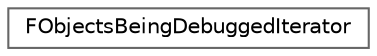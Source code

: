 digraph "Graphical Class Hierarchy"
{
 // INTERACTIVE_SVG=YES
 // LATEX_PDF_SIZE
  bgcolor="transparent";
  edge [fontname=Helvetica,fontsize=10,labelfontname=Helvetica,labelfontsize=10];
  node [fontname=Helvetica,fontsize=10,shape=box,height=0.2,width=0.4];
  rankdir="LR";
  Node0 [id="Node000000",label="FObjectsBeingDebuggedIterator",height=0.2,width=0.4,color="grey40", fillcolor="white", style="filled",URL="$db/dcf/structFObjectsBeingDebuggedIterator.html",tooltip=" "];
}
